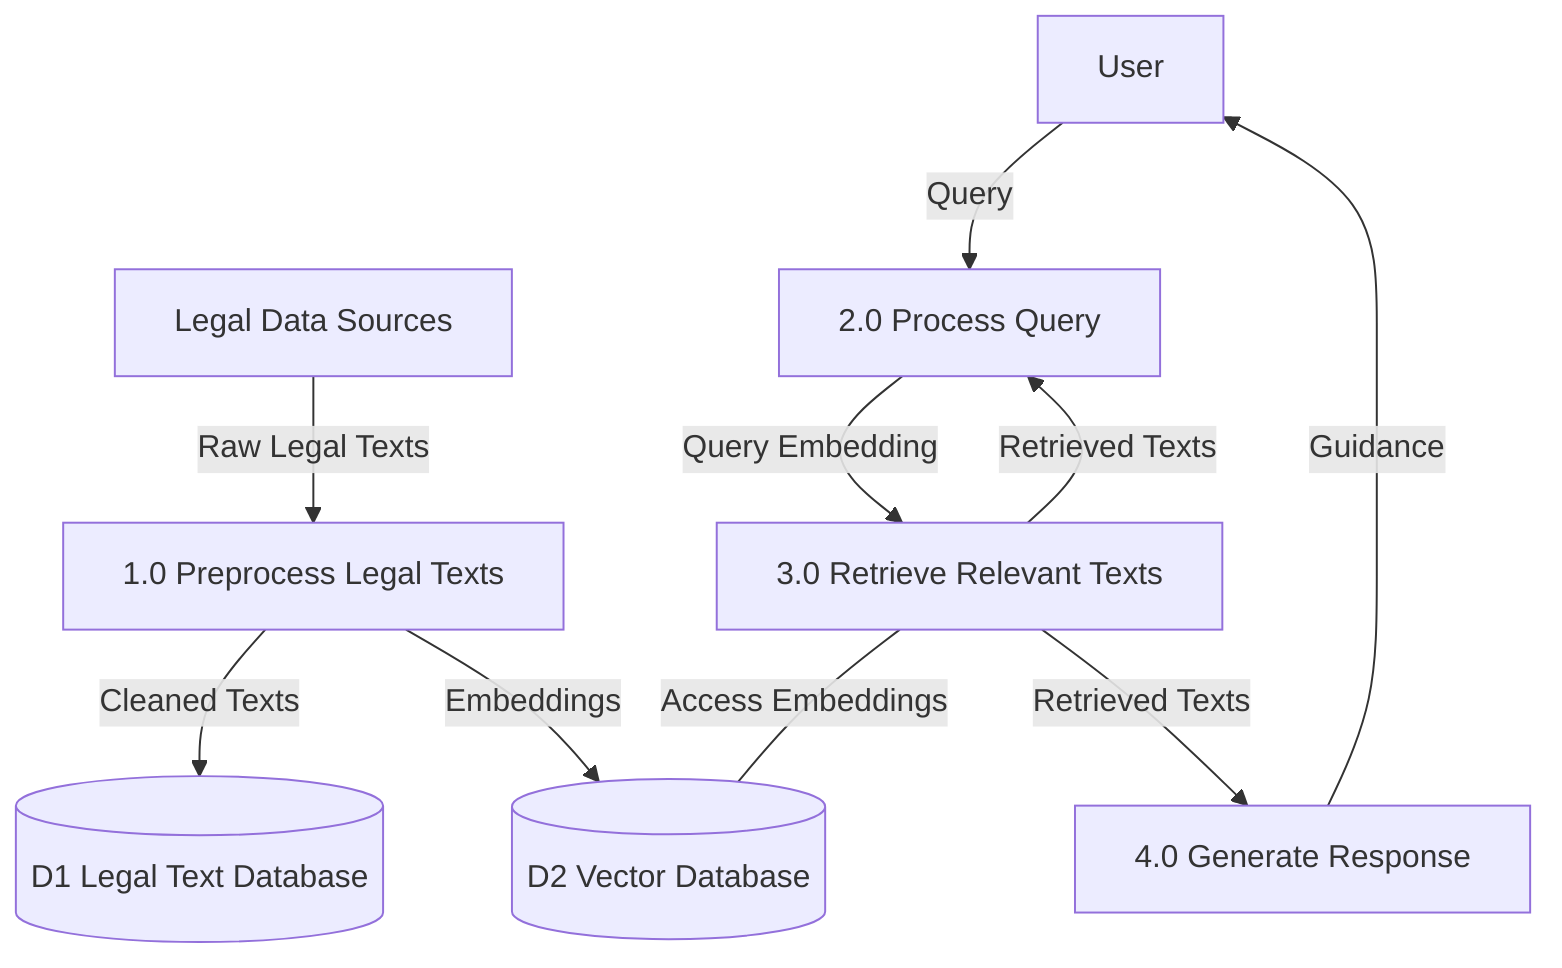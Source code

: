 graph TD
    U[User]
    LDS[Legal Data Sources]
    P1[1.0 Preprocess Legal Texts]
    P2[2.0 Process Query]
    P3[3.0 Retrieve Relevant Texts]
    P4[4.0 Generate Response]
    D1[(D1 Legal Text Database)]
    D2[(D2 Vector Database)]
    LDS -->|Raw Legal Texts| P1
    P1 -->|Cleaned Texts| D1
    P1 -->|Embeddings| D2
    U -->|Query| P2
    P2 -->|Query Embedding| P3
    P3 -->|Retrieved Texts| P4
    P3 -->|Retrieved Texts| P2
    P3 ---|Access Embeddings| D2
    P4 -->|Guidance| U



%% graph TD
%%     subgraph Level1[Level-1 DFD: Detailed Data Flow]
%%         %% External Entities
%%         U[User]
%%         LDS[Legal Data Sources]
        
%%         %% Processes
%%         P1[1.0 Preprocess Legal Texts]
%%         P2[2.0 Process Query]
%%         P3[3.0 Retrieve Relevant Texts]
%%         P4[4.0 Generate Response]
        
%%         %% Data Stores
%%         D1[(D1 Legal Text Database)]
%%         D2[(D2 Vector Database)]
        
%%         %% Data Flows
%%         LDS -->|Raw Legal Texts| P1
%%         P1 -->|Cleaned Texts| D1
%%         P1 -->|Embeddings| D2
%%         U -->|Query| P2
%%         P2 -->|Query Embedding| P3
%%         P3 -->|Retrieved Texts| P4
%%         P3 ---|Access Embeddings| D2
%%         P4 -->|Guidance| U
%%     end